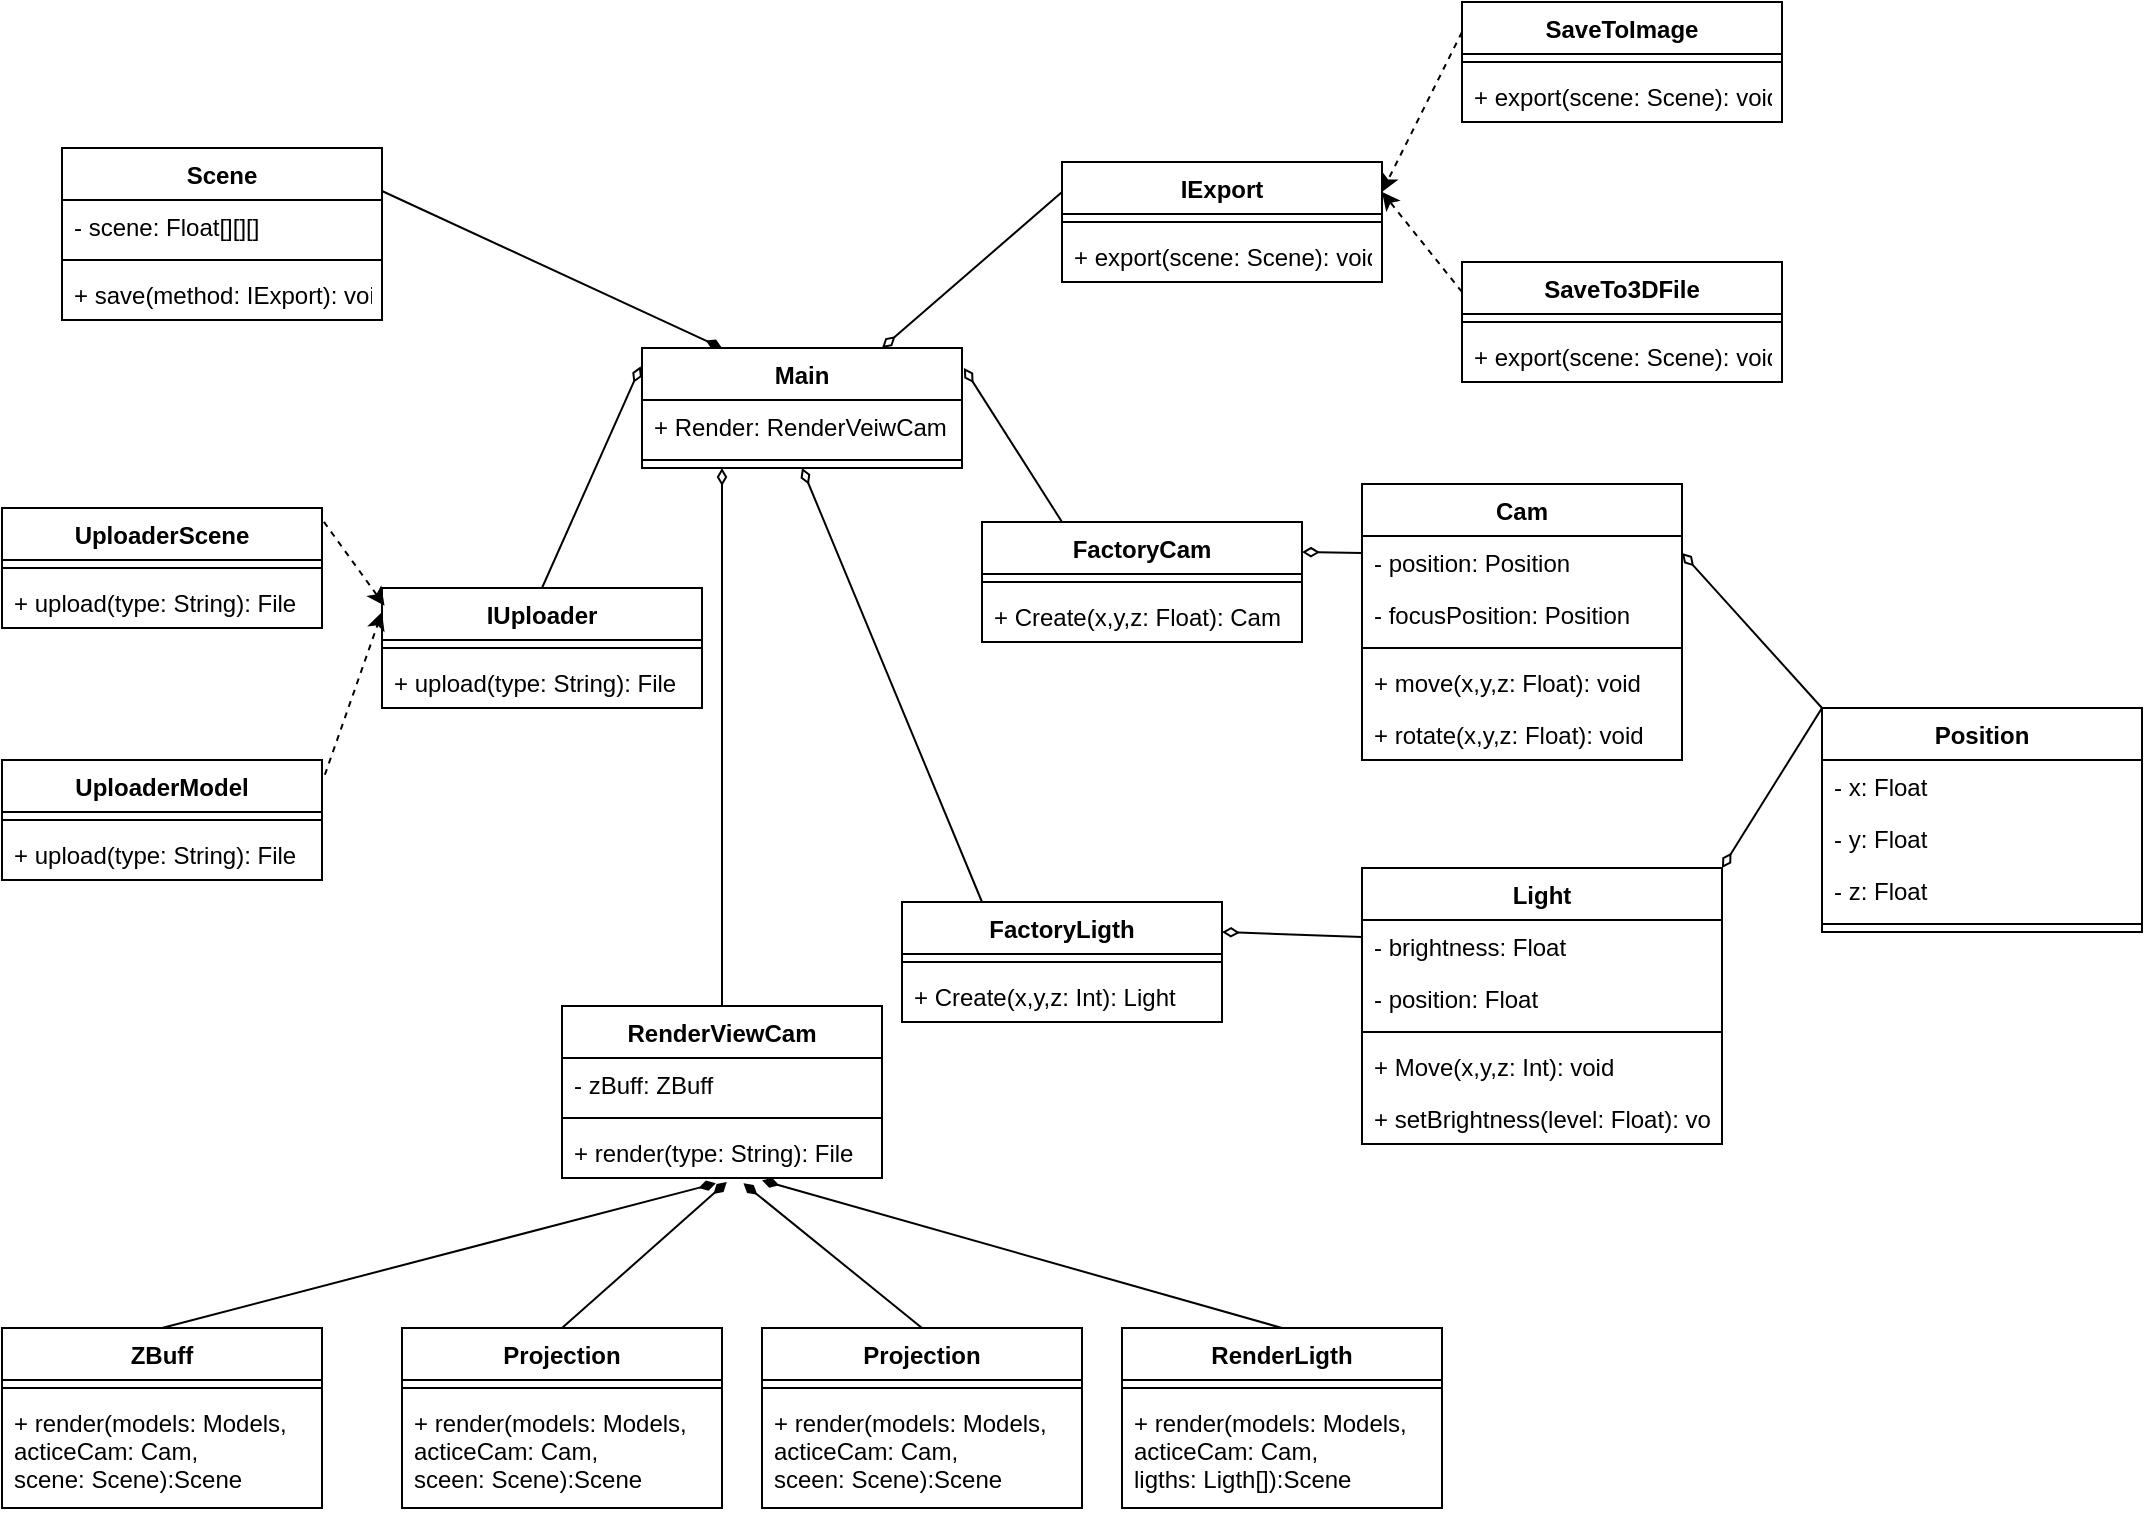 <mxfile version="14.6.11" type="github">
  <diagram name="Page-1" id="2ca16b54-16f6-2749-3443-fa8db7711227">
    <mxGraphModel dx="2370" dy="1335" grid="1" gridSize="10" guides="1" tooltips="1" connect="1" arrows="1" fold="1" page="1" pageScale="1" pageWidth="1100" pageHeight="850" background="#ffffff" math="0" shadow="0">
      <root>
        <mxCell id="0" />
        <mxCell id="1" parent="0" />
        <mxCell id="GLP4qCDU4uOR4cgcd3Z1-8" value="Main" style="swimlane;fontStyle=1;align=center;verticalAlign=top;childLayout=stackLayout;horizontal=1;startSize=26;horizontalStack=0;resizeParent=1;resizeParentMax=0;resizeLast=0;collapsible=1;marginBottom=0;" vertex="1" parent="1">
          <mxGeometry x="320" y="240" width="160" height="60" as="geometry" />
        </mxCell>
        <mxCell id="GLP4qCDU4uOR4cgcd3Z1-9" value="+ Render: RenderVeiwCam" style="text;strokeColor=none;fillColor=none;align=left;verticalAlign=top;spacingLeft=4;spacingRight=4;overflow=hidden;rotatable=0;points=[[0,0.5],[1,0.5]];portConstraint=eastwest;" vertex="1" parent="GLP4qCDU4uOR4cgcd3Z1-8">
          <mxGeometry y="26" width="160" height="26" as="geometry" />
        </mxCell>
        <mxCell id="GLP4qCDU4uOR4cgcd3Z1-10" value="" style="line;strokeWidth=1;fillColor=none;align=left;verticalAlign=middle;spacingTop=-1;spacingLeft=3;spacingRight=3;rotatable=0;labelPosition=right;points=[];portConstraint=eastwest;" vertex="1" parent="GLP4qCDU4uOR4cgcd3Z1-8">
          <mxGeometry y="52" width="160" height="8" as="geometry" />
        </mxCell>
        <mxCell id="GLP4qCDU4uOR4cgcd3Z1-13" value="IUploader" style="swimlane;fontStyle=1;align=center;verticalAlign=top;childLayout=stackLayout;horizontal=1;startSize=26;horizontalStack=0;resizeParent=1;resizeParentMax=0;resizeLast=0;collapsible=1;marginBottom=0;" vertex="1" parent="1">
          <mxGeometry x="190" y="360" width="160" height="60" as="geometry" />
        </mxCell>
        <mxCell id="GLP4qCDU4uOR4cgcd3Z1-15" value="" style="line;strokeWidth=1;fillColor=none;align=left;verticalAlign=middle;spacingTop=-1;spacingLeft=3;spacingRight=3;rotatable=0;labelPosition=right;points=[];portConstraint=eastwest;" vertex="1" parent="GLP4qCDU4uOR4cgcd3Z1-13">
          <mxGeometry y="26" width="160" height="8" as="geometry" />
        </mxCell>
        <mxCell id="GLP4qCDU4uOR4cgcd3Z1-16" value="+ upload(type: String): File" style="text;strokeColor=none;fillColor=none;align=left;verticalAlign=top;spacingLeft=4;spacingRight=4;overflow=hidden;rotatable=0;points=[[0,0.5],[1,0.5]];portConstraint=eastwest;" vertex="1" parent="GLP4qCDU4uOR4cgcd3Z1-13">
          <mxGeometry y="34" width="160" height="26" as="geometry" />
        </mxCell>
        <mxCell id="GLP4qCDU4uOR4cgcd3Z1-17" value="UploaderScene" style="swimlane;fontStyle=1;align=center;verticalAlign=top;childLayout=stackLayout;horizontal=1;startSize=26;horizontalStack=0;resizeParent=1;resizeParentMax=0;resizeLast=0;collapsible=1;marginBottom=0;" vertex="1" parent="1">
          <mxGeometry y="320" width="160" height="60" as="geometry" />
        </mxCell>
        <mxCell id="GLP4qCDU4uOR4cgcd3Z1-19" value="" style="line;strokeWidth=1;fillColor=none;align=left;verticalAlign=middle;spacingTop=-1;spacingLeft=3;spacingRight=3;rotatable=0;labelPosition=right;points=[];portConstraint=eastwest;" vertex="1" parent="GLP4qCDU4uOR4cgcd3Z1-17">
          <mxGeometry y="26" width="160" height="8" as="geometry" />
        </mxCell>
        <mxCell id="GLP4qCDU4uOR4cgcd3Z1-20" value="+ upload(type: String): File" style="text;strokeColor=none;fillColor=none;align=left;verticalAlign=top;spacingLeft=4;spacingRight=4;overflow=hidden;rotatable=0;points=[[0,0.5],[1,0.5]];portConstraint=eastwest;" vertex="1" parent="GLP4qCDU4uOR4cgcd3Z1-17">
          <mxGeometry y="34" width="160" height="26" as="geometry" />
        </mxCell>
        <mxCell id="GLP4qCDU4uOR4cgcd3Z1-21" value="" style="endArrow=classic;html=1;exitX=1.006;exitY=0.116;exitDx=0;exitDy=0;exitPerimeter=0;entryX=0.008;entryY=0.147;entryDx=0;entryDy=0;entryPerimeter=0;dashed=1;" edge="1" parent="1" source="GLP4qCDU4uOR4cgcd3Z1-17" target="GLP4qCDU4uOR4cgcd3Z1-13">
          <mxGeometry width="50" height="50" relative="1" as="geometry">
            <mxPoint x="180" y="530" as="sourcePoint" />
            <mxPoint x="230" y="480" as="targetPoint" />
          </mxGeometry>
        </mxCell>
        <mxCell id="GLP4qCDU4uOR4cgcd3Z1-22" value="UploaderModel" style="swimlane;fontStyle=1;align=center;verticalAlign=top;childLayout=stackLayout;horizontal=1;startSize=26;horizontalStack=0;resizeParent=1;resizeParentMax=0;resizeLast=0;collapsible=1;marginBottom=0;" vertex="1" parent="1">
          <mxGeometry y="446" width="160" height="60" as="geometry" />
        </mxCell>
        <mxCell id="GLP4qCDU4uOR4cgcd3Z1-24" value="" style="line;strokeWidth=1;fillColor=none;align=left;verticalAlign=middle;spacingTop=-1;spacingLeft=3;spacingRight=3;rotatable=0;labelPosition=right;points=[];portConstraint=eastwest;" vertex="1" parent="GLP4qCDU4uOR4cgcd3Z1-22">
          <mxGeometry y="26" width="160" height="8" as="geometry" />
        </mxCell>
        <mxCell id="GLP4qCDU4uOR4cgcd3Z1-25" value="+ upload(type: String): File" style="text;strokeColor=none;fillColor=none;align=left;verticalAlign=top;spacingLeft=4;spacingRight=4;overflow=hidden;rotatable=0;points=[[0,0.5],[1,0.5]];portConstraint=eastwest;" vertex="1" parent="GLP4qCDU4uOR4cgcd3Z1-22">
          <mxGeometry y="34" width="160" height="26" as="geometry" />
        </mxCell>
        <mxCell id="GLP4qCDU4uOR4cgcd3Z1-26" value="" style="endArrow=classic;html=1;dashed=1;exitX=1.009;exitY=0.123;exitDx=0;exitDy=0;exitPerimeter=0;entryX=0;entryY=0.201;entryDx=0;entryDy=0;entryPerimeter=0;" edge="1" parent="1" source="GLP4qCDU4uOR4cgcd3Z1-22" target="GLP4qCDU4uOR4cgcd3Z1-13">
          <mxGeometry width="50" height="50" relative="1" as="geometry">
            <mxPoint x="180" y="540" as="sourcePoint" />
            <mxPoint x="230" y="490" as="targetPoint" />
          </mxGeometry>
        </mxCell>
        <mxCell id="GLP4qCDU4uOR4cgcd3Z1-28" value="Cam" style="swimlane;fontStyle=1;align=center;verticalAlign=top;childLayout=stackLayout;horizontal=1;startSize=26;horizontalStack=0;resizeParent=1;resizeParentMax=0;resizeLast=0;collapsible=1;marginBottom=0;" vertex="1" parent="1">
          <mxGeometry x="680" y="308" width="160" height="138" as="geometry" />
        </mxCell>
        <mxCell id="GLP4qCDU4uOR4cgcd3Z1-64" value="- position: Position" style="text;strokeColor=none;fillColor=none;align=left;verticalAlign=top;spacingLeft=4;spacingRight=4;overflow=hidden;rotatable=0;points=[[0,0.5],[1,0.5]];portConstraint=eastwest;" vertex="1" parent="GLP4qCDU4uOR4cgcd3Z1-28">
          <mxGeometry y="26" width="160" height="26" as="geometry" />
        </mxCell>
        <mxCell id="GLP4qCDU4uOR4cgcd3Z1-29" value="- focusPosition: Position" style="text;strokeColor=none;fillColor=none;align=left;verticalAlign=top;spacingLeft=4;spacingRight=4;overflow=hidden;rotatable=0;points=[[0,0.5],[1,0.5]];portConstraint=eastwest;" vertex="1" parent="GLP4qCDU4uOR4cgcd3Z1-28">
          <mxGeometry y="52" width="160" height="26" as="geometry" />
        </mxCell>
        <mxCell id="GLP4qCDU4uOR4cgcd3Z1-30" value="" style="line;strokeWidth=1;fillColor=none;align=left;verticalAlign=middle;spacingTop=-1;spacingLeft=3;spacingRight=3;rotatable=0;labelPosition=right;points=[];portConstraint=eastwest;" vertex="1" parent="GLP4qCDU4uOR4cgcd3Z1-28">
          <mxGeometry y="78" width="160" height="8" as="geometry" />
        </mxCell>
        <mxCell id="GLP4qCDU4uOR4cgcd3Z1-31" value="+ move(x,y,z: Float): void" style="text;strokeColor=none;fillColor=none;align=left;verticalAlign=top;spacingLeft=4;spacingRight=4;overflow=hidden;rotatable=0;points=[[0,0.5],[1,0.5]];portConstraint=eastwest;" vertex="1" parent="GLP4qCDU4uOR4cgcd3Z1-28">
          <mxGeometry y="86" width="160" height="26" as="geometry" />
        </mxCell>
        <mxCell id="GLP4qCDU4uOR4cgcd3Z1-39" value="+ rotate(x,y,z: Float): void" style="text;strokeColor=none;fillColor=none;align=left;verticalAlign=top;spacingLeft=4;spacingRight=4;overflow=hidden;rotatable=0;points=[[0,0.5],[1,0.5]];portConstraint=eastwest;" vertex="1" parent="GLP4qCDU4uOR4cgcd3Z1-28">
          <mxGeometry y="112" width="160" height="26" as="geometry" />
        </mxCell>
        <mxCell id="GLP4qCDU4uOR4cgcd3Z1-32" value="FactoryCam" style="swimlane;fontStyle=1;align=center;verticalAlign=top;childLayout=stackLayout;horizontal=1;startSize=26;horizontalStack=0;resizeParent=1;resizeParentMax=0;resizeLast=0;collapsible=1;marginBottom=0;" vertex="1" parent="1">
          <mxGeometry x="490" y="327" width="160" height="60" as="geometry" />
        </mxCell>
        <mxCell id="GLP4qCDU4uOR4cgcd3Z1-34" value="" style="line;strokeWidth=1;fillColor=none;align=left;verticalAlign=middle;spacingTop=-1;spacingLeft=3;spacingRight=3;rotatable=0;labelPosition=right;points=[];portConstraint=eastwest;" vertex="1" parent="GLP4qCDU4uOR4cgcd3Z1-32">
          <mxGeometry y="26" width="160" height="8" as="geometry" />
        </mxCell>
        <mxCell id="GLP4qCDU4uOR4cgcd3Z1-35" value="+ Create(x,y,z: Float): Cam" style="text;strokeColor=none;fillColor=none;align=left;verticalAlign=top;spacingLeft=4;spacingRight=4;overflow=hidden;rotatable=0;points=[[0,0.5],[1,0.5]];portConstraint=eastwest;" vertex="1" parent="GLP4qCDU4uOR4cgcd3Z1-32">
          <mxGeometry y="34" width="160" height="26" as="geometry" />
        </mxCell>
        <mxCell id="GLP4qCDU4uOR4cgcd3Z1-38" value="" style="endArrow=none;html=1;startArrow=diamondThin;startFill=0;entryX=0;entryY=0.25;entryDx=0;entryDy=0;exitX=1;exitY=0.25;exitDx=0;exitDy=0;" edge="1" parent="1" source="GLP4qCDU4uOR4cgcd3Z1-32" target="GLP4qCDU4uOR4cgcd3Z1-28">
          <mxGeometry width="50" height="50" relative="1" as="geometry">
            <mxPoint x="760" y="463" as="sourcePoint" />
            <mxPoint x="810" y="413" as="targetPoint" />
          </mxGeometry>
        </mxCell>
        <mxCell id="GLP4qCDU4uOR4cgcd3Z1-40" value="" style="endArrow=none;html=1;startArrow=diamondThin;startFill=0;entryX=0.25;entryY=0;entryDx=0;entryDy=0;exitX=1.006;exitY=0.166;exitDx=0;exitDy=0;exitPerimeter=0;" edge="1" parent="1" source="GLP4qCDU4uOR4cgcd3Z1-8" target="GLP4qCDU4uOR4cgcd3Z1-32">
          <mxGeometry width="50" height="50" relative="1" as="geometry">
            <mxPoint x="610" y="270" as="sourcePoint" />
            <mxPoint x="670" y="276.5" as="targetPoint" />
          </mxGeometry>
        </mxCell>
        <mxCell id="GLP4qCDU4uOR4cgcd3Z1-41" value="" style="endArrow=none;html=1;startArrow=diamondThin;startFill=0;entryX=0.5;entryY=0;entryDx=0;entryDy=0;exitX=-0.004;exitY=0.153;exitDx=0;exitDy=0;exitPerimeter=0;" edge="1" parent="1" source="GLP4qCDU4uOR4cgcd3Z1-8" target="GLP4qCDU4uOR4cgcd3Z1-13">
          <mxGeometry width="50" height="50" relative="1" as="geometry">
            <mxPoint x="360" y="340" as="sourcePoint" />
            <mxPoint x="420" y="346.5" as="targetPoint" />
          </mxGeometry>
        </mxCell>
        <mxCell id="GLP4qCDU4uOR4cgcd3Z1-43" value="Position" style="swimlane;fontStyle=1;align=center;verticalAlign=top;childLayout=stackLayout;horizontal=1;startSize=26;horizontalStack=0;resizeParent=1;resizeParentMax=0;resizeLast=0;collapsible=1;marginBottom=0;" vertex="1" parent="1">
          <mxGeometry x="910" y="420" width="160" height="112" as="geometry" />
        </mxCell>
        <mxCell id="GLP4qCDU4uOR4cgcd3Z1-51" value="- x: Float" style="text;strokeColor=none;fillColor=none;align=left;verticalAlign=top;spacingLeft=4;spacingRight=4;overflow=hidden;rotatable=0;points=[[0,0.5],[1,0.5]];portConstraint=eastwest;" vertex="1" parent="GLP4qCDU4uOR4cgcd3Z1-43">
          <mxGeometry y="26" width="160" height="26" as="geometry" />
        </mxCell>
        <mxCell id="GLP4qCDU4uOR4cgcd3Z1-44" value="- y: Float" style="text;strokeColor=none;fillColor=none;align=left;verticalAlign=top;spacingLeft=4;spacingRight=4;overflow=hidden;rotatable=0;points=[[0,0.5],[1,0.5]];portConstraint=eastwest;" vertex="1" parent="GLP4qCDU4uOR4cgcd3Z1-43">
          <mxGeometry y="52" width="160" height="26" as="geometry" />
        </mxCell>
        <mxCell id="GLP4qCDU4uOR4cgcd3Z1-52" value="- z: Float" style="text;strokeColor=none;fillColor=none;align=left;verticalAlign=top;spacingLeft=4;spacingRight=4;overflow=hidden;rotatable=0;points=[[0,0.5],[1,0.5]];portConstraint=eastwest;" vertex="1" parent="GLP4qCDU4uOR4cgcd3Z1-43">
          <mxGeometry y="78" width="160" height="26" as="geometry" />
        </mxCell>
        <mxCell id="GLP4qCDU4uOR4cgcd3Z1-45" value="" style="line;strokeWidth=1;fillColor=none;align=left;verticalAlign=middle;spacingTop=-1;spacingLeft=3;spacingRight=3;rotatable=0;labelPosition=right;points=[];portConstraint=eastwest;" vertex="1" parent="GLP4qCDU4uOR4cgcd3Z1-43">
          <mxGeometry y="104" width="160" height="8" as="geometry" />
        </mxCell>
        <mxCell id="GLP4qCDU4uOR4cgcd3Z1-50" value="" style="endArrow=none;html=1;startArrow=diamondThin;startFill=0;exitX=1;exitY=0.25;exitDx=0;exitDy=0;entryX=0;entryY=0;entryDx=0;entryDy=0;" edge="1" parent="1" source="GLP4qCDU4uOR4cgcd3Z1-28" target="GLP4qCDU4uOR4cgcd3Z1-43">
          <mxGeometry width="50" height="50" relative="1" as="geometry">
            <mxPoint x="780" y="333" as="sourcePoint" />
            <mxPoint x="909" y="347" as="targetPoint" />
          </mxGeometry>
        </mxCell>
        <mxCell id="GLP4qCDU4uOR4cgcd3Z1-53" value="FactoryLigth" style="swimlane;fontStyle=1;align=center;verticalAlign=top;childLayout=stackLayout;horizontal=1;startSize=26;horizontalStack=0;resizeParent=1;resizeParentMax=0;resizeLast=0;collapsible=1;marginBottom=0;" vertex="1" parent="1">
          <mxGeometry x="450" y="517" width="160" height="60" as="geometry" />
        </mxCell>
        <mxCell id="GLP4qCDU4uOR4cgcd3Z1-55" value="" style="line;strokeWidth=1;fillColor=none;align=left;verticalAlign=middle;spacingTop=-1;spacingLeft=3;spacingRight=3;rotatable=0;labelPosition=right;points=[];portConstraint=eastwest;" vertex="1" parent="GLP4qCDU4uOR4cgcd3Z1-53">
          <mxGeometry y="26" width="160" height="8" as="geometry" />
        </mxCell>
        <mxCell id="GLP4qCDU4uOR4cgcd3Z1-56" value="+ Create(x,y,z: Int): Light" style="text;strokeColor=none;fillColor=none;align=left;verticalAlign=top;spacingLeft=4;spacingRight=4;overflow=hidden;rotatable=0;points=[[0,0.5],[1,0.5]];portConstraint=eastwest;" vertex="1" parent="GLP4qCDU4uOR4cgcd3Z1-53">
          <mxGeometry y="34" width="160" height="26" as="geometry" />
        </mxCell>
        <mxCell id="GLP4qCDU4uOR4cgcd3Z1-57" value="Light" style="swimlane;fontStyle=1;align=center;verticalAlign=top;childLayout=stackLayout;horizontal=1;startSize=26;horizontalStack=0;resizeParent=1;resizeParentMax=0;resizeLast=0;collapsible=1;marginBottom=0;" vertex="1" parent="1">
          <mxGeometry x="680" y="500" width="180" height="138" as="geometry" />
        </mxCell>
        <mxCell id="GLP4qCDU4uOR4cgcd3Z1-58" value="- brightness: Float" style="text;strokeColor=none;fillColor=none;align=left;verticalAlign=top;spacingLeft=4;spacingRight=4;overflow=hidden;rotatable=0;points=[[0,0.5],[1,0.5]];portConstraint=eastwest;" vertex="1" parent="GLP4qCDU4uOR4cgcd3Z1-57">
          <mxGeometry y="26" width="180" height="26" as="geometry" />
        </mxCell>
        <mxCell id="GLP4qCDU4uOR4cgcd3Z1-65" value="- position: Float" style="text;strokeColor=none;fillColor=none;align=left;verticalAlign=top;spacingLeft=4;spacingRight=4;overflow=hidden;rotatable=0;points=[[0,0.5],[1,0.5]];portConstraint=eastwest;" vertex="1" parent="GLP4qCDU4uOR4cgcd3Z1-57">
          <mxGeometry y="52" width="180" height="26" as="geometry" />
        </mxCell>
        <mxCell id="GLP4qCDU4uOR4cgcd3Z1-59" value="" style="line;strokeWidth=1;fillColor=none;align=left;verticalAlign=middle;spacingTop=-1;spacingLeft=3;spacingRight=3;rotatable=0;labelPosition=right;points=[];portConstraint=eastwest;" vertex="1" parent="GLP4qCDU4uOR4cgcd3Z1-57">
          <mxGeometry y="78" width="180" height="8" as="geometry" />
        </mxCell>
        <mxCell id="GLP4qCDU4uOR4cgcd3Z1-60" value="+ Move(x,y,z: Int): void" style="text;strokeColor=none;fillColor=none;align=left;verticalAlign=top;spacingLeft=4;spacingRight=4;overflow=hidden;rotatable=0;points=[[0,0.5],[1,0.5]];portConstraint=eastwest;" vertex="1" parent="GLP4qCDU4uOR4cgcd3Z1-57">
          <mxGeometry y="86" width="180" height="26" as="geometry" />
        </mxCell>
        <mxCell id="GLP4qCDU4uOR4cgcd3Z1-66" value="+ setBrightness(level: Float): void" style="text;strokeColor=none;fillColor=none;align=left;verticalAlign=top;spacingLeft=4;spacingRight=4;overflow=hidden;rotatable=0;points=[[0,0.5],[1,0.5]];portConstraint=eastwest;" vertex="1" parent="GLP4qCDU4uOR4cgcd3Z1-57">
          <mxGeometry y="112" width="180" height="26" as="geometry" />
        </mxCell>
        <mxCell id="GLP4qCDU4uOR4cgcd3Z1-61" value="" style="endArrow=none;html=1;startArrow=diamondThin;startFill=0;entryX=0.25;entryY=0;entryDx=0;entryDy=0;exitX=0.5;exitY=1;exitDx=0;exitDy=0;" edge="1" parent="1" source="GLP4qCDU4uOR4cgcd3Z1-8" target="GLP4qCDU4uOR4cgcd3Z1-53">
          <mxGeometry width="50" height="50" relative="1" as="geometry">
            <mxPoint x="489.898" y="326" as="sourcePoint" />
            <mxPoint x="640" y="484" as="targetPoint" />
          </mxGeometry>
        </mxCell>
        <mxCell id="GLP4qCDU4uOR4cgcd3Z1-62" value="" style="endArrow=none;html=1;startArrow=diamondThin;startFill=0;exitX=1;exitY=0.25;exitDx=0;exitDy=0;entryX=0;entryY=0.25;entryDx=0;entryDy=0;" edge="1" parent="1" source="GLP4qCDU4uOR4cgcd3Z1-53" target="GLP4qCDU4uOR4cgcd3Z1-57">
          <mxGeometry width="50" height="50" relative="1" as="geometry">
            <mxPoint x="570" y="327" as="sourcePoint" />
            <mxPoint x="640" y="524" as="targetPoint" />
          </mxGeometry>
        </mxCell>
        <mxCell id="GLP4qCDU4uOR4cgcd3Z1-63" value="" style="endArrow=none;html=1;startArrow=diamondThin;startFill=0;exitX=1;exitY=0;exitDx=0;exitDy=0;entryX=0;entryY=0;entryDx=0;entryDy=0;" edge="1" parent="1" source="GLP4qCDU4uOR4cgcd3Z1-57" target="GLP4qCDU4uOR4cgcd3Z1-43">
          <mxGeometry width="50" height="50" relative="1" as="geometry">
            <mxPoint x="770" y="327" as="sourcePoint" />
            <mxPoint x="840" y="524" as="targetPoint" />
          </mxGeometry>
        </mxCell>
        <mxCell id="GLP4qCDU4uOR4cgcd3Z1-67" value="RenderViewCam" style="swimlane;fontStyle=1;align=center;verticalAlign=top;childLayout=stackLayout;horizontal=1;startSize=26;horizontalStack=0;resizeParent=1;resizeParentMax=0;resizeLast=0;collapsible=1;marginBottom=0;" vertex="1" parent="1">
          <mxGeometry x="280" y="569" width="160" height="86" as="geometry" />
        </mxCell>
        <mxCell id="GLP4qCDU4uOR4cgcd3Z1-74" value="- zBuff: ZBuff" style="text;strokeColor=none;fillColor=none;align=left;verticalAlign=top;spacingLeft=4;spacingRight=4;overflow=hidden;rotatable=0;points=[[0,0.5],[1,0.5]];portConstraint=eastwest;" vertex="1" parent="GLP4qCDU4uOR4cgcd3Z1-67">
          <mxGeometry y="26" width="160" height="26" as="geometry" />
        </mxCell>
        <mxCell id="GLP4qCDU4uOR4cgcd3Z1-68" value="" style="line;strokeWidth=1;fillColor=none;align=left;verticalAlign=middle;spacingTop=-1;spacingLeft=3;spacingRight=3;rotatable=0;labelPosition=right;points=[];portConstraint=eastwest;" vertex="1" parent="GLP4qCDU4uOR4cgcd3Z1-67">
          <mxGeometry y="52" width="160" height="8" as="geometry" />
        </mxCell>
        <mxCell id="GLP4qCDU4uOR4cgcd3Z1-69" value="+ render(type: String): File" style="text;strokeColor=none;fillColor=none;align=left;verticalAlign=top;spacingLeft=4;spacingRight=4;overflow=hidden;rotatable=0;points=[[0,0.5],[1,0.5]];portConstraint=eastwest;" vertex="1" parent="GLP4qCDU4uOR4cgcd3Z1-67">
          <mxGeometry y="60" width="160" height="26" as="geometry" />
        </mxCell>
        <mxCell id="GLP4qCDU4uOR4cgcd3Z1-70" value="ZBuff" style="swimlane;fontStyle=1;align=center;verticalAlign=top;childLayout=stackLayout;horizontal=1;startSize=26;horizontalStack=0;resizeParent=1;resizeParentMax=0;resizeLast=0;collapsible=1;marginBottom=0;" vertex="1" parent="1">
          <mxGeometry y="730" width="160" height="90" as="geometry" />
        </mxCell>
        <mxCell id="GLP4qCDU4uOR4cgcd3Z1-71" value="" style="line;strokeWidth=1;fillColor=none;align=left;verticalAlign=middle;spacingTop=-1;spacingLeft=3;spacingRight=3;rotatable=0;labelPosition=right;points=[];portConstraint=eastwest;" vertex="1" parent="GLP4qCDU4uOR4cgcd3Z1-70">
          <mxGeometry y="26" width="160" height="8" as="geometry" />
        </mxCell>
        <mxCell id="GLP4qCDU4uOR4cgcd3Z1-72" value="+ render(models: Models, &#xa;acticeCam: Cam, &#xa;scene: Scene):Scene" style="text;strokeColor=none;fillColor=none;align=left;verticalAlign=top;spacingLeft=4;spacingRight=4;overflow=hidden;rotatable=0;points=[[0,0.5],[1,0.5]];portConstraint=eastwest;" vertex="1" parent="GLP4qCDU4uOR4cgcd3Z1-70">
          <mxGeometry y="34" width="160" height="56" as="geometry" />
        </mxCell>
        <mxCell id="GLP4qCDU4uOR4cgcd3Z1-75" value="" style="endArrow=none;html=1;startArrow=diamondThin;startFill=1;exitX=0.481;exitY=1.103;exitDx=0;exitDy=0;entryX=0.5;entryY=0;entryDx=0;entryDy=0;exitPerimeter=0;" edge="1" parent="1" source="GLP4qCDU4uOR4cgcd3Z1-69" target="GLP4qCDU4uOR4cgcd3Z1-70">
          <mxGeometry width="50" height="50" relative="1" as="geometry">
            <mxPoint x="260" y="700.0" as="sourcePoint" />
            <mxPoint x="320" y="713" as="targetPoint" />
          </mxGeometry>
        </mxCell>
        <mxCell id="GLP4qCDU4uOR4cgcd3Z1-76" value="Projection" style="swimlane;fontStyle=1;align=center;verticalAlign=top;childLayout=stackLayout;horizontal=1;startSize=26;horizontalStack=0;resizeParent=1;resizeParentMax=0;resizeLast=0;collapsible=1;marginBottom=0;" vertex="1" parent="1">
          <mxGeometry x="200" y="730" width="160" height="90" as="geometry" />
        </mxCell>
        <mxCell id="GLP4qCDU4uOR4cgcd3Z1-77" value="" style="line;strokeWidth=1;fillColor=none;align=left;verticalAlign=middle;spacingTop=-1;spacingLeft=3;spacingRight=3;rotatable=0;labelPosition=right;points=[];portConstraint=eastwest;" vertex="1" parent="GLP4qCDU4uOR4cgcd3Z1-76">
          <mxGeometry y="26" width="160" height="8" as="geometry" />
        </mxCell>
        <mxCell id="GLP4qCDU4uOR4cgcd3Z1-78" value="+ render(models: Models, &#xa;acticeCam: Cam, &#xa;sceen: Scene):Scene" style="text;strokeColor=none;fillColor=none;align=left;verticalAlign=top;spacingLeft=4;spacingRight=4;overflow=hidden;rotatable=0;points=[[0,0.5],[1,0.5]];portConstraint=eastwest;" vertex="1" parent="GLP4qCDU4uOR4cgcd3Z1-76">
          <mxGeometry y="34" width="160" height="56" as="geometry" />
        </mxCell>
        <mxCell id="GLP4qCDU4uOR4cgcd3Z1-79" value="" style="endArrow=none;html=1;startArrow=diamondThin;startFill=1;exitX=0.515;exitY=1.077;exitDx=0;exitDy=0;entryX=0.5;entryY=0;entryDx=0;entryDy=0;exitPerimeter=0;" edge="1" parent="1" source="GLP4qCDU4uOR4cgcd3Z1-69" target="GLP4qCDU4uOR4cgcd3Z1-76">
          <mxGeometry width="50" height="50" relative="1" as="geometry">
            <mxPoint x="370" y="586.0" as="sourcePoint" />
            <mxPoint x="290" y="724.5" as="targetPoint" />
          </mxGeometry>
        </mxCell>
        <mxCell id="GLP4qCDU4uOR4cgcd3Z1-80" value="Projection" style="swimlane;fontStyle=1;align=center;verticalAlign=top;childLayout=stackLayout;horizontal=1;startSize=26;horizontalStack=0;resizeParent=1;resizeParentMax=0;resizeLast=0;collapsible=1;marginBottom=0;" vertex="1" parent="1">
          <mxGeometry x="380" y="730" width="160" height="90" as="geometry" />
        </mxCell>
        <mxCell id="GLP4qCDU4uOR4cgcd3Z1-81" value="" style="line;strokeWidth=1;fillColor=none;align=left;verticalAlign=middle;spacingTop=-1;spacingLeft=3;spacingRight=3;rotatable=0;labelPosition=right;points=[];portConstraint=eastwest;" vertex="1" parent="GLP4qCDU4uOR4cgcd3Z1-80">
          <mxGeometry y="26" width="160" height="8" as="geometry" />
        </mxCell>
        <mxCell id="GLP4qCDU4uOR4cgcd3Z1-82" value="+ render(models: Models, &#xa;acticeCam: Cam, &#xa;sceen: Scene):Scene" style="text;strokeColor=none;fillColor=none;align=left;verticalAlign=top;spacingLeft=4;spacingRight=4;overflow=hidden;rotatable=0;points=[[0,0.5],[1,0.5]];portConstraint=eastwest;" vertex="1" parent="GLP4qCDU4uOR4cgcd3Z1-80">
          <mxGeometry y="34" width="160" height="56" as="geometry" />
        </mxCell>
        <mxCell id="GLP4qCDU4uOR4cgcd3Z1-83" value="" style="endArrow=none;html=1;startArrow=diamondThin;startFill=1;exitX=0.567;exitY=1.103;exitDx=0;exitDy=0;entryX=0.5;entryY=0;entryDx=0;entryDy=0;exitPerimeter=0;" edge="1" parent="1" source="GLP4qCDU4uOR4cgcd3Z1-69" target="GLP4qCDU4uOR4cgcd3Z1-80">
          <mxGeometry width="50" height="50" relative="1" as="geometry">
            <mxPoint x="450.0" y="630.002" as="sourcePoint" />
            <mxPoint x="487.6" y="702" as="targetPoint" />
          </mxGeometry>
        </mxCell>
        <mxCell id="GLP4qCDU4uOR4cgcd3Z1-84" value="RenderLigth" style="swimlane;fontStyle=1;align=center;verticalAlign=top;childLayout=stackLayout;horizontal=1;startSize=26;horizontalStack=0;resizeParent=1;resizeParentMax=0;resizeLast=0;collapsible=1;marginBottom=0;" vertex="1" parent="1">
          <mxGeometry x="560" y="730" width="160" height="90" as="geometry" />
        </mxCell>
        <mxCell id="GLP4qCDU4uOR4cgcd3Z1-85" value="" style="line;strokeWidth=1;fillColor=none;align=left;verticalAlign=middle;spacingTop=-1;spacingLeft=3;spacingRight=3;rotatable=0;labelPosition=right;points=[];portConstraint=eastwest;" vertex="1" parent="GLP4qCDU4uOR4cgcd3Z1-84">
          <mxGeometry y="26" width="160" height="8" as="geometry" />
        </mxCell>
        <mxCell id="GLP4qCDU4uOR4cgcd3Z1-86" value="+ render(models: Models, &#xa;acticeCam: Cam, &#xa;ligths: Ligth[]):Scene" style="text;strokeColor=none;fillColor=none;align=left;verticalAlign=top;spacingLeft=4;spacingRight=4;overflow=hidden;rotatable=0;points=[[0,0.5],[1,0.5]];portConstraint=eastwest;" vertex="1" parent="GLP4qCDU4uOR4cgcd3Z1-84">
          <mxGeometry y="34" width="160" height="56" as="geometry" />
        </mxCell>
        <mxCell id="GLP4qCDU4uOR4cgcd3Z1-88" value="" style="endArrow=none;html=1;startArrow=diamondThin;startFill=1;exitX=0.625;exitY=1.045;exitDx=0;exitDy=0;entryX=0.5;entryY=0;entryDx=0;entryDy=0;exitPerimeter=0;" edge="1" parent="1" source="GLP4qCDU4uOR4cgcd3Z1-69" target="GLP4qCDU4uOR4cgcd3Z1-84">
          <mxGeometry width="50" height="50" relative="1" as="geometry">
            <mxPoint x="480" y="639.998" as="sourcePoint" />
            <mxPoint x="569.28" y="712.32" as="targetPoint" />
          </mxGeometry>
        </mxCell>
        <mxCell id="GLP4qCDU4uOR4cgcd3Z1-89" value="" style="endArrow=none;html=1;startArrow=diamondThin;startFill=0;entryX=0.5;entryY=0;entryDx=0;entryDy=0;exitX=0.25;exitY=1;exitDx=0;exitDy=0;" edge="1" parent="1" source="GLP4qCDU4uOR4cgcd3Z1-8" target="GLP4qCDU4uOR4cgcd3Z1-67">
          <mxGeometry width="50" height="50" relative="1" as="geometry">
            <mxPoint x="480" y="299" as="sourcePoint" />
            <mxPoint x="370" y="486.84" as="targetPoint" />
          </mxGeometry>
        </mxCell>
        <mxCell id="GLP4qCDU4uOR4cgcd3Z1-90" value="Scene" style="swimlane;fontStyle=1;align=center;verticalAlign=top;childLayout=stackLayout;horizontal=1;startSize=26;horizontalStack=0;resizeParent=1;resizeParentMax=0;resizeLast=0;collapsible=1;marginBottom=0;" vertex="1" parent="1">
          <mxGeometry x="30" y="140" width="160" height="86" as="geometry" />
        </mxCell>
        <mxCell id="GLP4qCDU4uOR4cgcd3Z1-92" value="- scene: Float[][][]" style="text;strokeColor=none;fillColor=none;align=left;verticalAlign=top;spacingLeft=4;spacingRight=4;overflow=hidden;rotatable=0;points=[[0,0.5],[1,0.5]];portConstraint=eastwest;" vertex="1" parent="GLP4qCDU4uOR4cgcd3Z1-90">
          <mxGeometry y="26" width="160" height="26" as="geometry" />
        </mxCell>
        <mxCell id="GLP4qCDU4uOR4cgcd3Z1-91" value="" style="line;strokeWidth=1;fillColor=none;align=left;verticalAlign=middle;spacingTop=-1;spacingLeft=3;spacingRight=3;rotatable=0;labelPosition=right;points=[];portConstraint=eastwest;" vertex="1" parent="GLP4qCDU4uOR4cgcd3Z1-90">
          <mxGeometry y="52" width="160" height="8" as="geometry" />
        </mxCell>
        <mxCell id="GLP4qCDU4uOR4cgcd3Z1-98" value="+ save(method: IExport): void" style="text;strokeColor=none;fillColor=none;align=left;verticalAlign=top;spacingLeft=4;spacingRight=4;overflow=hidden;rotatable=0;points=[[0,0.5],[1,0.5]];portConstraint=eastwest;" vertex="1" parent="GLP4qCDU4uOR4cgcd3Z1-90">
          <mxGeometry y="60" width="160" height="26" as="geometry" />
        </mxCell>
        <mxCell id="GLP4qCDU4uOR4cgcd3Z1-94" value="" style="endArrow=none;html=1;startArrow=diamondThin;startFill=1;exitX=0.25;exitY=0;exitDx=0;exitDy=0;entryX=1;entryY=0.25;entryDx=0;entryDy=0;" edge="1" parent="1" source="GLP4qCDU4uOR4cgcd3Z1-8" target="GLP4qCDU4uOR4cgcd3Z1-90">
          <mxGeometry width="50" height="50" relative="1" as="geometry">
            <mxPoint x="418.48" y="229.998" as="sourcePoint" />
            <mxPoint x="141.52" y="302.32" as="targetPoint" />
          </mxGeometry>
        </mxCell>
        <mxCell id="GLP4qCDU4uOR4cgcd3Z1-95" value="IExport" style="swimlane;fontStyle=1;align=center;verticalAlign=top;childLayout=stackLayout;horizontal=1;startSize=26;horizontalStack=0;resizeParent=1;resizeParentMax=0;resizeLast=0;collapsible=1;marginBottom=0;" vertex="1" parent="1">
          <mxGeometry x="530" y="147" width="160" height="60" as="geometry" />
        </mxCell>
        <mxCell id="GLP4qCDU4uOR4cgcd3Z1-96" value="" style="line;strokeWidth=1;fillColor=none;align=left;verticalAlign=middle;spacingTop=-1;spacingLeft=3;spacingRight=3;rotatable=0;labelPosition=right;points=[];portConstraint=eastwest;" vertex="1" parent="GLP4qCDU4uOR4cgcd3Z1-95">
          <mxGeometry y="26" width="160" height="8" as="geometry" />
        </mxCell>
        <mxCell id="GLP4qCDU4uOR4cgcd3Z1-100" value="+ export(scene: Scene): void" style="text;strokeColor=none;fillColor=none;align=left;verticalAlign=top;spacingLeft=4;spacingRight=4;overflow=hidden;rotatable=0;points=[[0,0.5],[1,0.5]];portConstraint=eastwest;" vertex="1" parent="GLP4qCDU4uOR4cgcd3Z1-95">
          <mxGeometry y="34" width="160" height="26" as="geometry" />
        </mxCell>
        <mxCell id="GLP4qCDU4uOR4cgcd3Z1-99" value="" style="endArrow=none;html=1;startArrow=diamondThin;startFill=0;entryX=0;entryY=0.25;entryDx=0;entryDy=0;exitX=0.75;exitY=0;exitDx=0;exitDy=0;" edge="1" parent="1" source="GLP4qCDU4uOR4cgcd3Z1-8" target="GLP4qCDU4uOR4cgcd3Z1-95">
          <mxGeometry width="50" height="50" relative="1" as="geometry">
            <mxPoint x="550.36" y="29.18" as="sourcePoint" />
            <mxPoint x="451" y="140" as="targetPoint" />
          </mxGeometry>
        </mxCell>
        <mxCell id="GLP4qCDU4uOR4cgcd3Z1-101" value="SaveToImage" style="swimlane;fontStyle=1;align=center;verticalAlign=top;childLayout=stackLayout;horizontal=1;startSize=26;horizontalStack=0;resizeParent=1;resizeParentMax=0;resizeLast=0;collapsible=1;marginBottom=0;" vertex="1" parent="1">
          <mxGeometry x="730" y="67" width="160" height="60" as="geometry" />
        </mxCell>
        <mxCell id="GLP4qCDU4uOR4cgcd3Z1-102" value="" style="line;strokeWidth=1;fillColor=none;align=left;verticalAlign=middle;spacingTop=-1;spacingLeft=3;spacingRight=3;rotatable=0;labelPosition=right;points=[];portConstraint=eastwest;" vertex="1" parent="GLP4qCDU4uOR4cgcd3Z1-101">
          <mxGeometry y="26" width="160" height="8" as="geometry" />
        </mxCell>
        <mxCell id="GLP4qCDU4uOR4cgcd3Z1-103" value="+ export(scene: Scene): void" style="text;strokeColor=none;fillColor=none;align=left;verticalAlign=top;spacingLeft=4;spacingRight=4;overflow=hidden;rotatable=0;points=[[0,0.5],[1,0.5]];portConstraint=eastwest;" vertex="1" parent="GLP4qCDU4uOR4cgcd3Z1-101">
          <mxGeometry y="34" width="160" height="26" as="geometry" />
        </mxCell>
        <mxCell id="GLP4qCDU4uOR4cgcd3Z1-104" value="SaveTo3DFile" style="swimlane;fontStyle=1;align=center;verticalAlign=top;childLayout=stackLayout;horizontal=1;startSize=26;horizontalStack=0;resizeParent=1;resizeParentMax=0;resizeLast=0;collapsible=1;marginBottom=0;" vertex="1" parent="1">
          <mxGeometry x="730" y="197" width="160" height="60" as="geometry" />
        </mxCell>
        <mxCell id="GLP4qCDU4uOR4cgcd3Z1-105" value="" style="line;strokeWidth=1;fillColor=none;align=left;verticalAlign=middle;spacingTop=-1;spacingLeft=3;spacingRight=3;rotatable=0;labelPosition=right;points=[];portConstraint=eastwest;" vertex="1" parent="GLP4qCDU4uOR4cgcd3Z1-104">
          <mxGeometry y="26" width="160" height="8" as="geometry" />
        </mxCell>
        <mxCell id="GLP4qCDU4uOR4cgcd3Z1-106" value="+ export(scene: Scene): void" style="text;strokeColor=none;fillColor=none;align=left;verticalAlign=top;spacingLeft=4;spacingRight=4;overflow=hidden;rotatable=0;points=[[0,0.5],[1,0.5]];portConstraint=eastwest;" vertex="1" parent="GLP4qCDU4uOR4cgcd3Z1-104">
          <mxGeometry y="34" width="160" height="26" as="geometry" />
        </mxCell>
        <mxCell id="GLP4qCDU4uOR4cgcd3Z1-107" value="" style="endArrow=classic;html=1;exitX=0;exitY=0.25;exitDx=0;exitDy=0;entryX=1;entryY=0.25;entryDx=0;entryDy=0;dashed=1;" edge="1" parent="1" source="GLP4qCDU4uOR4cgcd3Z1-101" target="GLP4qCDU4uOR4cgcd3Z1-95">
          <mxGeometry width="50" height="50" relative="1" as="geometry">
            <mxPoint x="559.84" y="47.0" as="sourcePoint" />
            <mxPoint x="620.16" y="88.86" as="targetPoint" />
          </mxGeometry>
        </mxCell>
        <mxCell id="GLP4qCDU4uOR4cgcd3Z1-108" value="" style="endArrow=classic;html=1;exitX=0;exitY=0.25;exitDx=0;exitDy=0;entryX=1;entryY=0.25;entryDx=0;entryDy=0;dashed=1;" edge="1" parent="1" source="GLP4qCDU4uOR4cgcd3Z1-104" target="GLP4qCDU4uOR4cgcd3Z1-95">
          <mxGeometry width="50" height="50" relative="1" as="geometry">
            <mxPoint x="710" y="177" as="sourcePoint" />
            <mxPoint x="670" y="257" as="targetPoint" />
          </mxGeometry>
        </mxCell>
      </root>
    </mxGraphModel>
  </diagram>
</mxfile>
